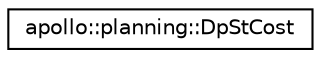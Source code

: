digraph "Graphical Class Hierarchy"
{
  edge [fontname="Helvetica",fontsize="10",labelfontname="Helvetica",labelfontsize="10"];
  node [fontname="Helvetica",fontsize="10",shape=record];
  rankdir="LR";
  Node1 [label="apollo::planning::DpStCost",height=0.2,width=0.4,color="black", fillcolor="white", style="filled",URL="$classapollo_1_1planning_1_1DpStCost.html"];
}
